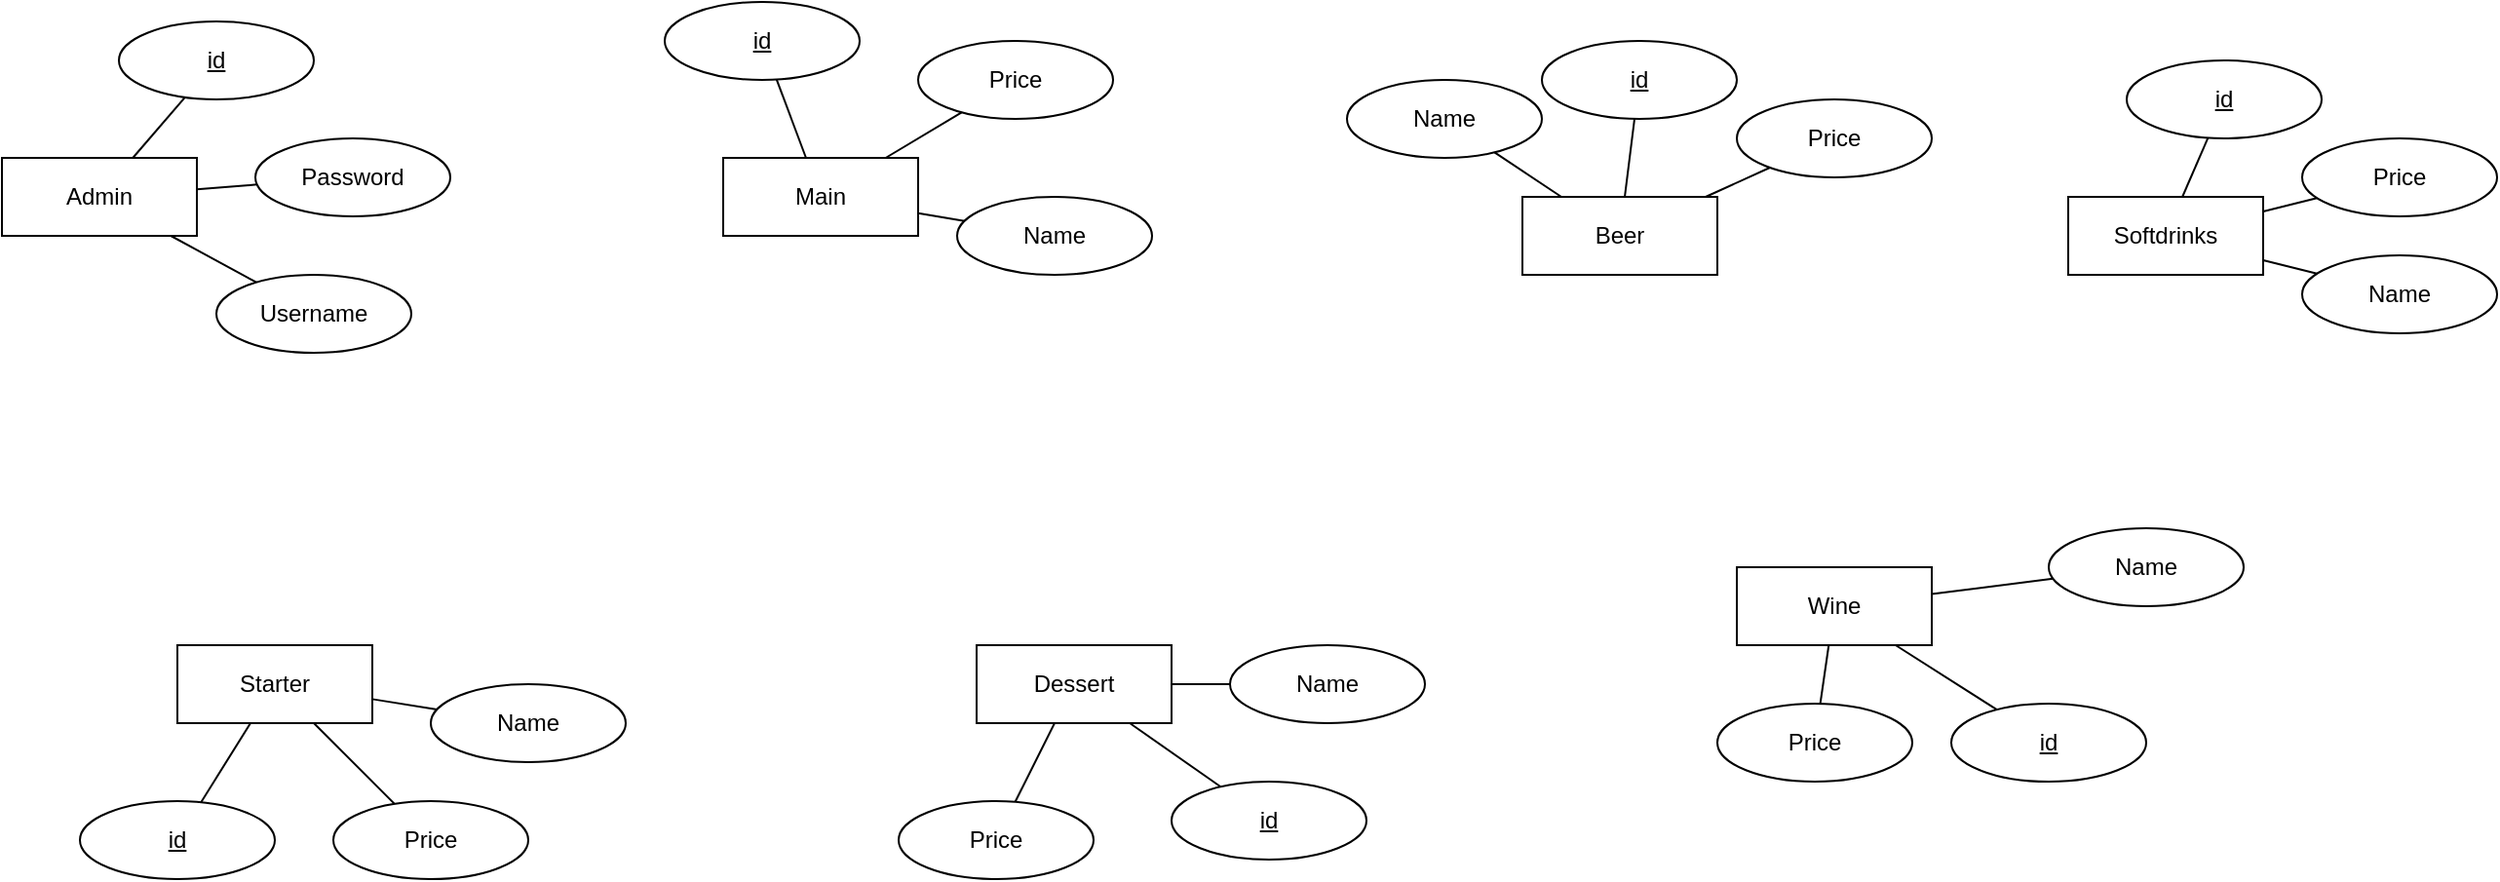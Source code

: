 <mxfile>
    <diagram id="HpNxFl3hdoqU0emMa5ez" name="Page-1">
        <mxGraphModel dx="1548" dy="1103" grid="1" gridSize="10" guides="1" tooltips="1" connect="1" arrows="1" fold="1" page="1" pageScale="1" pageWidth="1654" pageHeight="1169" math="0" shadow="0">
            <root>
                <mxCell id="0"/>
                <mxCell id="1" parent="0"/>
                <mxCell id="2" value="Admin" style="whiteSpace=wrap;html=1;align=center;" vertex="1" parent="1">
                    <mxGeometry x="110" y="90" width="100" height="40" as="geometry"/>
                </mxCell>
                <mxCell id="3" value="Starter" style="whiteSpace=wrap;html=1;align=center;" vertex="1" parent="1">
                    <mxGeometry x="200" y="340" width="100" height="40" as="geometry"/>
                </mxCell>
                <mxCell id="4" value="Main" style="whiteSpace=wrap;html=1;align=center;" vertex="1" parent="1">
                    <mxGeometry x="480" y="90" width="100" height="40" as="geometry"/>
                </mxCell>
                <mxCell id="21" style="edgeStyle=none;html=1;endArrow=none;endFill=0;" edge="1" parent="1" source="5" target="19">
                    <mxGeometry relative="1" as="geometry"/>
                </mxCell>
                <mxCell id="5" value="Dessert" style="whiteSpace=wrap;html=1;align=center;" vertex="1" parent="1">
                    <mxGeometry x="610" y="340" width="100" height="40" as="geometry"/>
                </mxCell>
                <mxCell id="6" value="Beer" style="whiteSpace=wrap;html=1;align=center;" vertex="1" parent="1">
                    <mxGeometry x="890" y="110" width="100" height="40" as="geometry"/>
                </mxCell>
                <mxCell id="22" style="edgeStyle=none;html=1;endArrow=none;endFill=0;" edge="1" parent="1" source="7" target="18">
                    <mxGeometry relative="1" as="geometry"/>
                </mxCell>
                <mxCell id="7" value="Wine" style="whiteSpace=wrap;html=1;align=center;" vertex="1" parent="1">
                    <mxGeometry x="1000" y="300" width="100" height="40" as="geometry"/>
                </mxCell>
                <mxCell id="8" value="Softdrinks" style="whiteSpace=wrap;html=1;align=center;" vertex="1" parent="1">
                    <mxGeometry x="1170" y="110" width="100" height="40" as="geometry"/>
                </mxCell>
                <mxCell id="27" style="edgeStyle=none;html=1;endArrow=none;endFill=0;" edge="1" parent="1" source="10" target="2">
                    <mxGeometry relative="1" as="geometry"/>
                </mxCell>
                <mxCell id="10" value="Password" style="ellipse;whiteSpace=wrap;html=1;align=center;" vertex="1" parent="1">
                    <mxGeometry x="240" y="80" width="100" height="40" as="geometry"/>
                </mxCell>
                <mxCell id="28" style="edgeStyle=none;html=1;endArrow=none;endFill=0;" edge="1" parent="1" source="11" target="2">
                    <mxGeometry relative="1" as="geometry"/>
                </mxCell>
                <mxCell id="11" value="Username" style="ellipse;whiteSpace=wrap;html=1;align=center;" vertex="1" parent="1">
                    <mxGeometry x="220" y="150" width="100" height="40" as="geometry"/>
                </mxCell>
                <mxCell id="26" style="edgeStyle=none;html=1;endArrow=none;endFill=0;" edge="1" parent="1" source="13" target="2">
                    <mxGeometry relative="1" as="geometry"/>
                </mxCell>
                <mxCell id="13" value="id" style="ellipse;whiteSpace=wrap;html=1;align=center;fontStyle=4;" vertex="1" parent="1">
                    <mxGeometry x="170" y="20" width="100" height="40" as="geometry"/>
                </mxCell>
                <mxCell id="20" style="edgeStyle=none;html=1;endArrow=none;endFill=0;" edge="1" parent="1" source="14" target="3">
                    <mxGeometry relative="1" as="geometry"/>
                </mxCell>
                <mxCell id="14" value="id" style="ellipse;whiteSpace=wrap;html=1;align=center;fontStyle=4;" vertex="1" parent="1">
                    <mxGeometry x="150" y="420" width="100" height="40" as="geometry"/>
                </mxCell>
                <mxCell id="25" style="edgeStyle=none;html=1;endArrow=none;endFill=0;" edge="1" parent="1" source="15" target="4">
                    <mxGeometry relative="1" as="geometry"/>
                </mxCell>
                <mxCell id="15" value="id" style="ellipse;whiteSpace=wrap;html=1;align=center;fontStyle=4;" vertex="1" parent="1">
                    <mxGeometry x="450" y="10" width="100" height="40" as="geometry"/>
                </mxCell>
                <mxCell id="24" style="edgeStyle=none;html=1;endArrow=none;endFill=0;" edge="1" parent="1" source="16" target="6">
                    <mxGeometry relative="1" as="geometry"/>
                </mxCell>
                <mxCell id="16" value="id" style="ellipse;whiteSpace=wrap;html=1;align=center;fontStyle=4;" vertex="1" parent="1">
                    <mxGeometry x="900" y="30" width="100" height="40" as="geometry"/>
                </mxCell>
                <mxCell id="23" style="edgeStyle=none;html=1;endArrow=none;endFill=0;" edge="1" parent="1" source="17" target="8">
                    <mxGeometry relative="1" as="geometry"/>
                </mxCell>
                <mxCell id="17" value="id" style="ellipse;whiteSpace=wrap;html=1;align=center;fontStyle=4;" vertex="1" parent="1">
                    <mxGeometry x="1200" y="40" width="100" height="40" as="geometry"/>
                </mxCell>
                <mxCell id="18" value="id" style="ellipse;whiteSpace=wrap;html=1;align=center;fontStyle=4;" vertex="1" parent="1">
                    <mxGeometry x="1110" y="370" width="100" height="40" as="geometry"/>
                </mxCell>
                <mxCell id="19" value="id" style="ellipse;whiteSpace=wrap;html=1;align=center;fontStyle=4;" vertex="1" parent="1">
                    <mxGeometry x="710" y="410" width="100" height="40" as="geometry"/>
                </mxCell>
                <mxCell id="32" style="edgeStyle=none;html=1;endArrow=none;endFill=0;" edge="1" parent="1" source="29" target="4">
                    <mxGeometry relative="1" as="geometry"/>
                </mxCell>
                <mxCell id="29" value="Price" style="ellipse;whiteSpace=wrap;html=1;align=center;" vertex="1" parent="1">
                    <mxGeometry x="580" y="30" width="100" height="40" as="geometry"/>
                </mxCell>
                <mxCell id="31" style="edgeStyle=none;html=1;endArrow=none;endFill=0;" edge="1" parent="1" source="30" target="4">
                    <mxGeometry relative="1" as="geometry"/>
                </mxCell>
                <mxCell id="30" value="Name" style="ellipse;whiteSpace=wrap;html=1;align=center;" vertex="1" parent="1">
                    <mxGeometry x="600" y="110" width="100" height="40" as="geometry"/>
                </mxCell>
                <mxCell id="52" style="edgeStyle=none;html=1;endArrow=none;endFill=0;" edge="1" parent="1" source="33" target="6">
                    <mxGeometry relative="1" as="geometry"/>
                </mxCell>
                <mxCell id="33" value="Price" style="ellipse;whiteSpace=wrap;html=1;align=center;" vertex="1" parent="1">
                    <mxGeometry x="1000" y="60" width="100" height="40" as="geometry"/>
                </mxCell>
                <mxCell id="51" style="edgeStyle=none;html=1;endArrow=none;endFill=0;" edge="1" parent="1" source="34" target="8">
                    <mxGeometry relative="1" as="geometry"/>
                </mxCell>
                <mxCell id="34" value="Price" style="ellipse;whiteSpace=wrap;html=1;align=center;" vertex="1" parent="1">
                    <mxGeometry x="1290" y="80" width="100" height="40" as="geometry"/>
                </mxCell>
                <mxCell id="44" style="edgeStyle=none;html=1;endArrow=none;endFill=0;" edge="1" parent="1" source="35" target="3">
                    <mxGeometry relative="1" as="geometry"/>
                </mxCell>
                <mxCell id="35" value="Price" style="ellipse;whiteSpace=wrap;html=1;align=center;" vertex="1" parent="1">
                    <mxGeometry x="280" y="420" width="100" height="40" as="geometry"/>
                </mxCell>
                <mxCell id="46" style="edgeStyle=none;html=1;endArrow=none;endFill=0;" edge="1" parent="1" source="36" target="5">
                    <mxGeometry relative="1" as="geometry"/>
                </mxCell>
                <mxCell id="36" value="Price" style="ellipse;whiteSpace=wrap;html=1;align=center;" vertex="1" parent="1">
                    <mxGeometry x="570" y="420" width="100" height="40" as="geometry"/>
                </mxCell>
                <mxCell id="48" style="edgeStyle=none;html=1;endArrow=none;endFill=0;" edge="1" parent="1" source="37" target="7">
                    <mxGeometry relative="1" as="geometry"/>
                </mxCell>
                <mxCell id="37" value="Price" style="ellipse;whiteSpace=wrap;html=1;align=center;" vertex="1" parent="1">
                    <mxGeometry x="990" y="370" width="100" height="40" as="geometry"/>
                </mxCell>
                <mxCell id="53" style="edgeStyle=none;html=1;endArrow=none;endFill=0;" edge="1" parent="1" source="39" target="6">
                    <mxGeometry relative="1" as="geometry"/>
                </mxCell>
                <mxCell id="39" value="Name" style="ellipse;whiteSpace=wrap;html=1;align=center;" vertex="1" parent="1">
                    <mxGeometry x="800" y="50" width="100" height="40" as="geometry"/>
                </mxCell>
                <mxCell id="50" style="edgeStyle=none;html=1;endArrow=none;endFill=0;" edge="1" parent="1" source="40" target="8">
                    <mxGeometry relative="1" as="geometry"/>
                </mxCell>
                <mxCell id="40" value="Name" style="ellipse;whiteSpace=wrap;html=1;align=center;" vertex="1" parent="1">
                    <mxGeometry x="1290" y="140" width="100" height="40" as="geometry"/>
                </mxCell>
                <mxCell id="49" style="edgeStyle=none;html=1;endArrow=none;endFill=0;" edge="1" parent="1" source="41" target="7">
                    <mxGeometry relative="1" as="geometry"/>
                </mxCell>
                <mxCell id="41" value="Name" style="ellipse;whiteSpace=wrap;html=1;align=center;" vertex="1" parent="1">
                    <mxGeometry x="1160" y="280" width="100" height="40" as="geometry"/>
                </mxCell>
                <mxCell id="47" style="edgeStyle=none;html=1;endArrow=none;endFill=0;" edge="1" parent="1" source="42" target="5">
                    <mxGeometry relative="1" as="geometry"/>
                </mxCell>
                <mxCell id="42" value="Name" style="ellipse;whiteSpace=wrap;html=1;align=center;" vertex="1" parent="1">
                    <mxGeometry x="740" y="340" width="100" height="40" as="geometry"/>
                </mxCell>
                <mxCell id="45" style="edgeStyle=none;html=1;endArrow=none;endFill=0;" edge="1" parent="1" source="43" target="3">
                    <mxGeometry relative="1" as="geometry"/>
                </mxCell>
                <mxCell id="43" value="Name" style="ellipse;whiteSpace=wrap;html=1;align=center;" vertex="1" parent="1">
                    <mxGeometry x="330" y="360" width="100" height="40" as="geometry"/>
                </mxCell>
            </root>
        </mxGraphModel>
    </diagram>
</mxfile>